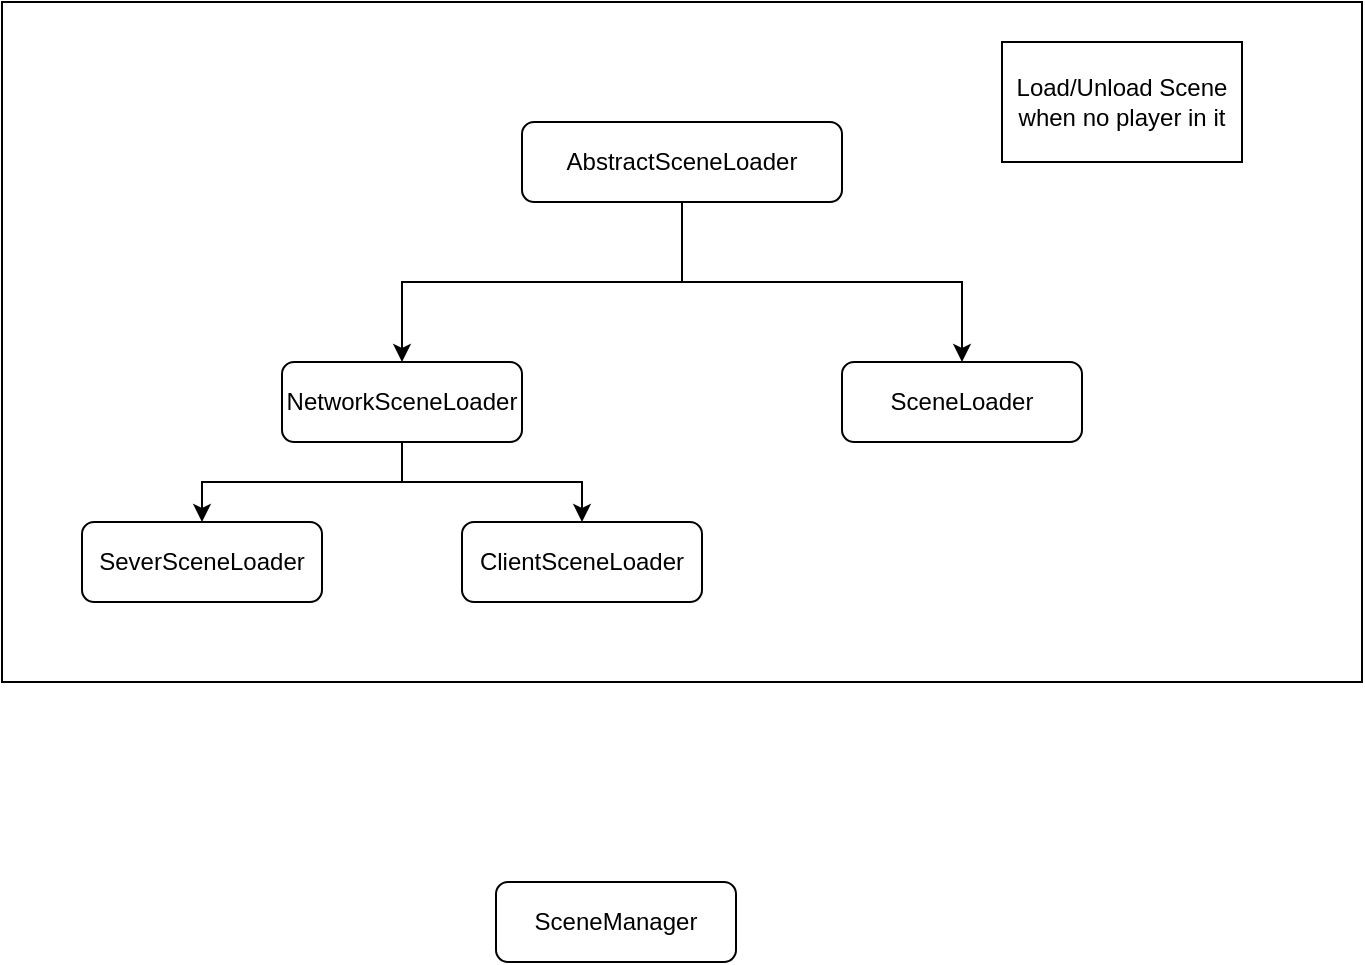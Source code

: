 <mxfile version="20.1.1" type="github">
  <diagram id="gz4pHjL-06JSOaTFr1nH" name="Page-1">
    <mxGraphModel dx="1673" dy="887" grid="1" gridSize="10" guides="1" tooltips="1" connect="1" arrows="1" fold="1" page="1" pageScale="1" pageWidth="1654" pageHeight="2336" math="0" shadow="0">
      <root>
        <mxCell id="0" />
        <mxCell id="1" parent="0" />
        <mxCell id="wQgZBlPIJrauqGj7kI10-8" value="" style="rounded=0;whiteSpace=wrap;html=1;glass=0;sketch=0;shadow=0;" vertex="1" parent="1">
          <mxGeometry x="460" y="20" width="680" height="340" as="geometry" />
        </mxCell>
        <mxCell id="wQgZBlPIJrauqGj7kI10-4" style="edgeStyle=orthogonalEdgeStyle;rounded=0;orthogonalLoop=1;jettySize=auto;html=1;entryX=0.5;entryY=0;entryDx=0;entryDy=0;" edge="1" parent="1" source="wQgZBlPIJrauqGj7kI10-1" target="wQgZBlPIJrauqGj7kI10-2">
          <mxGeometry relative="1" as="geometry" />
        </mxCell>
        <mxCell id="wQgZBlPIJrauqGj7kI10-5" style="edgeStyle=orthogonalEdgeStyle;rounded=0;orthogonalLoop=1;jettySize=auto;html=1;entryX=0.5;entryY=0;entryDx=0;entryDy=0;" edge="1" parent="1" source="wQgZBlPIJrauqGj7kI10-1" target="wQgZBlPIJrauqGj7kI10-3">
          <mxGeometry relative="1" as="geometry" />
        </mxCell>
        <mxCell id="wQgZBlPIJrauqGj7kI10-1" value="AbstractSceneLoader" style="rounded=1;whiteSpace=wrap;html=1;" vertex="1" parent="1">
          <mxGeometry x="720" y="80" width="160" height="40" as="geometry" />
        </mxCell>
        <mxCell id="wQgZBlPIJrauqGj7kI10-18" style="edgeStyle=orthogonalEdgeStyle;rounded=0;orthogonalLoop=1;jettySize=auto;html=1;entryX=0.5;entryY=0;entryDx=0;entryDy=0;" edge="1" parent="1" source="wQgZBlPIJrauqGj7kI10-2" target="wQgZBlPIJrauqGj7kI10-15">
          <mxGeometry relative="1" as="geometry" />
        </mxCell>
        <mxCell id="wQgZBlPIJrauqGj7kI10-19" style="edgeStyle=orthogonalEdgeStyle;rounded=0;orthogonalLoop=1;jettySize=auto;html=1;entryX=0.5;entryY=0;entryDx=0;entryDy=0;" edge="1" parent="1" source="wQgZBlPIJrauqGj7kI10-2" target="wQgZBlPIJrauqGj7kI10-16">
          <mxGeometry relative="1" as="geometry" />
        </mxCell>
        <mxCell id="wQgZBlPIJrauqGj7kI10-2" value="NetworkSceneLoader" style="rounded=1;whiteSpace=wrap;html=1;" vertex="1" parent="1">
          <mxGeometry x="600" y="200" width="120" height="40" as="geometry" />
        </mxCell>
        <mxCell id="wQgZBlPIJrauqGj7kI10-3" value="SceneLoader" style="rounded=1;whiteSpace=wrap;html=1;" vertex="1" parent="1">
          <mxGeometry x="880" y="200" width="120" height="40" as="geometry" />
        </mxCell>
        <mxCell id="wQgZBlPIJrauqGj7kI10-9" value="SceneManager" style="rounded=1;whiteSpace=wrap;html=1;shadow=0;glass=0;sketch=0;" vertex="1" parent="1">
          <mxGeometry x="707" y="460" width="120" height="40" as="geometry" />
        </mxCell>
        <mxCell id="wQgZBlPIJrauqGj7kI10-13" value="Load/Unload Scene when no player in it" style="rounded=0;whiteSpace=wrap;html=1;shadow=0;glass=0;sketch=0;" vertex="1" parent="1">
          <mxGeometry x="960" y="40" width="120" height="60" as="geometry" />
        </mxCell>
        <mxCell id="wQgZBlPIJrauqGj7kI10-15" value="SeverSceneLoader" style="rounded=1;whiteSpace=wrap;html=1;" vertex="1" parent="1">
          <mxGeometry x="500" y="280" width="120" height="40" as="geometry" />
        </mxCell>
        <mxCell id="wQgZBlPIJrauqGj7kI10-16" value="ClientSceneLoader" style="rounded=1;whiteSpace=wrap;html=1;" vertex="1" parent="1">
          <mxGeometry x="690" y="280" width="120" height="40" as="geometry" />
        </mxCell>
      </root>
    </mxGraphModel>
  </diagram>
</mxfile>
